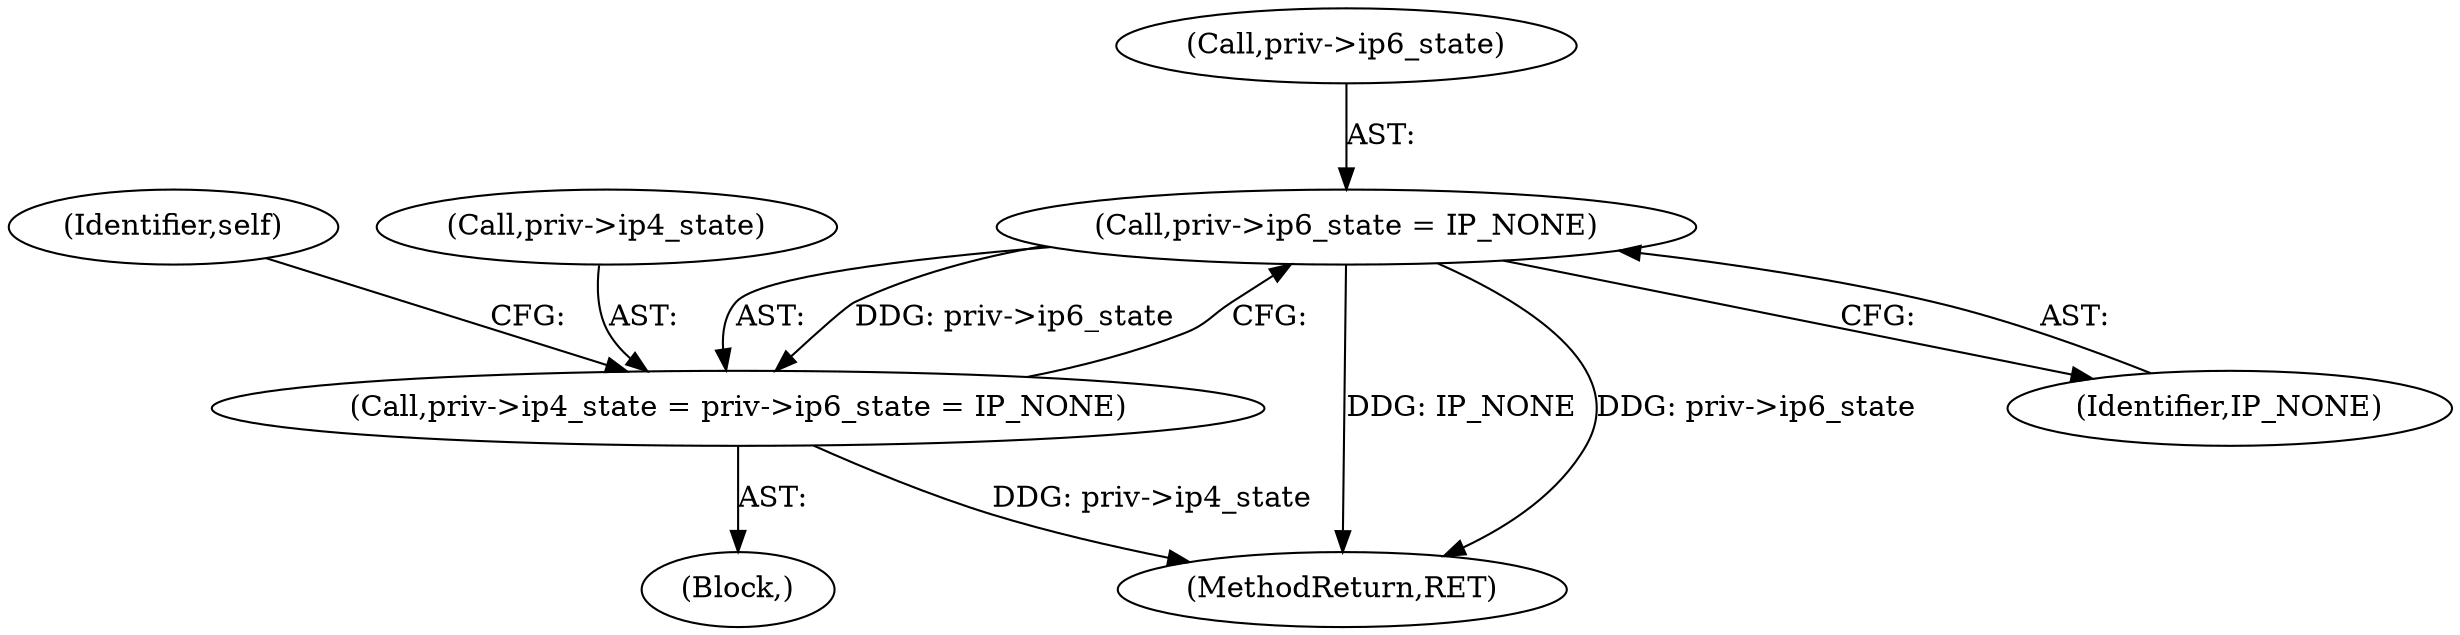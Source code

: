 digraph "0_NetworkManager_d5fc88e573fa58b93034b04d35a2454f5d28cad9@pointer" {
"1003631" [label="(Call,priv->ip6_state = IP_NONE)"];
"1003627" [label="(Call,priv->ip4_state = priv->ip6_state = IP_NONE)"];
"1003631" [label="(Call,priv->ip6_state = IP_NONE)"];
"1003638" [label="(Identifier,self)"];
"1003632" [label="(Call,priv->ip6_state)"];
"1003628" [label="(Call,priv->ip4_state)"];
"1007368" [label="(MethodReturn,RET)"];
"1003635" [label="(Identifier,IP_NONE)"];
"1003627" [label="(Call,priv->ip4_state = priv->ip6_state = IP_NONE)"];
"1003597" [label="(Block,)"];
"1003631" -> "1003627"  [label="AST: "];
"1003631" -> "1003635"  [label="CFG: "];
"1003632" -> "1003631"  [label="AST: "];
"1003635" -> "1003631"  [label="AST: "];
"1003627" -> "1003631"  [label="CFG: "];
"1003631" -> "1007368"  [label="DDG: IP_NONE"];
"1003631" -> "1007368"  [label="DDG: priv->ip6_state"];
"1003631" -> "1003627"  [label="DDG: priv->ip6_state"];
"1003627" -> "1003597"  [label="AST: "];
"1003628" -> "1003627"  [label="AST: "];
"1003638" -> "1003627"  [label="CFG: "];
"1003627" -> "1007368"  [label="DDG: priv->ip4_state"];
}
